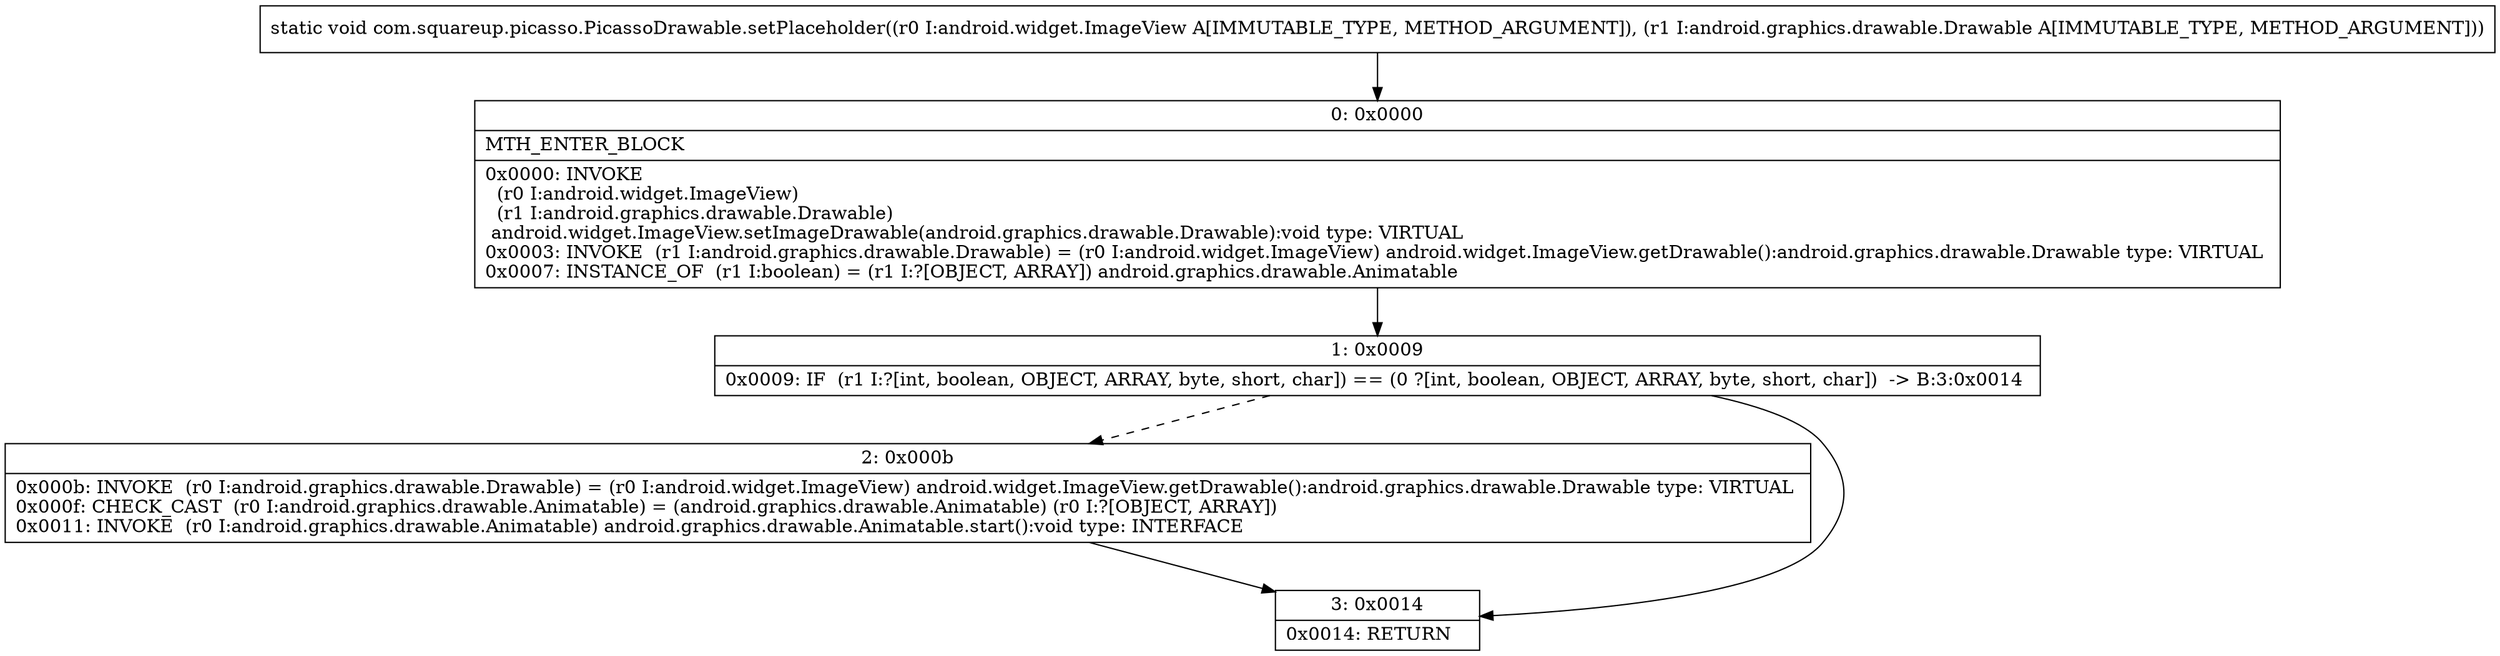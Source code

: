 digraph "CFG forcom.squareup.picasso.PicassoDrawable.setPlaceholder(Landroid\/widget\/ImageView;Landroid\/graphics\/drawable\/Drawable;)V" {
Node_0 [shape=record,label="{0\:\ 0x0000|MTH_ENTER_BLOCK\l|0x0000: INVOKE  \l  (r0 I:android.widget.ImageView)\l  (r1 I:android.graphics.drawable.Drawable)\l android.widget.ImageView.setImageDrawable(android.graphics.drawable.Drawable):void type: VIRTUAL \l0x0003: INVOKE  (r1 I:android.graphics.drawable.Drawable) = (r0 I:android.widget.ImageView) android.widget.ImageView.getDrawable():android.graphics.drawable.Drawable type: VIRTUAL \l0x0007: INSTANCE_OF  (r1 I:boolean) = (r1 I:?[OBJECT, ARRAY]) android.graphics.drawable.Animatable \l}"];
Node_1 [shape=record,label="{1\:\ 0x0009|0x0009: IF  (r1 I:?[int, boolean, OBJECT, ARRAY, byte, short, char]) == (0 ?[int, boolean, OBJECT, ARRAY, byte, short, char])  \-\> B:3:0x0014 \l}"];
Node_2 [shape=record,label="{2\:\ 0x000b|0x000b: INVOKE  (r0 I:android.graphics.drawable.Drawable) = (r0 I:android.widget.ImageView) android.widget.ImageView.getDrawable():android.graphics.drawable.Drawable type: VIRTUAL \l0x000f: CHECK_CAST  (r0 I:android.graphics.drawable.Animatable) = (android.graphics.drawable.Animatable) (r0 I:?[OBJECT, ARRAY]) \l0x0011: INVOKE  (r0 I:android.graphics.drawable.Animatable) android.graphics.drawable.Animatable.start():void type: INTERFACE \l}"];
Node_3 [shape=record,label="{3\:\ 0x0014|0x0014: RETURN   \l}"];
MethodNode[shape=record,label="{static void com.squareup.picasso.PicassoDrawable.setPlaceholder((r0 I:android.widget.ImageView A[IMMUTABLE_TYPE, METHOD_ARGUMENT]), (r1 I:android.graphics.drawable.Drawable A[IMMUTABLE_TYPE, METHOD_ARGUMENT])) }"];
MethodNode -> Node_0;
Node_0 -> Node_1;
Node_1 -> Node_2[style=dashed];
Node_1 -> Node_3;
Node_2 -> Node_3;
}

